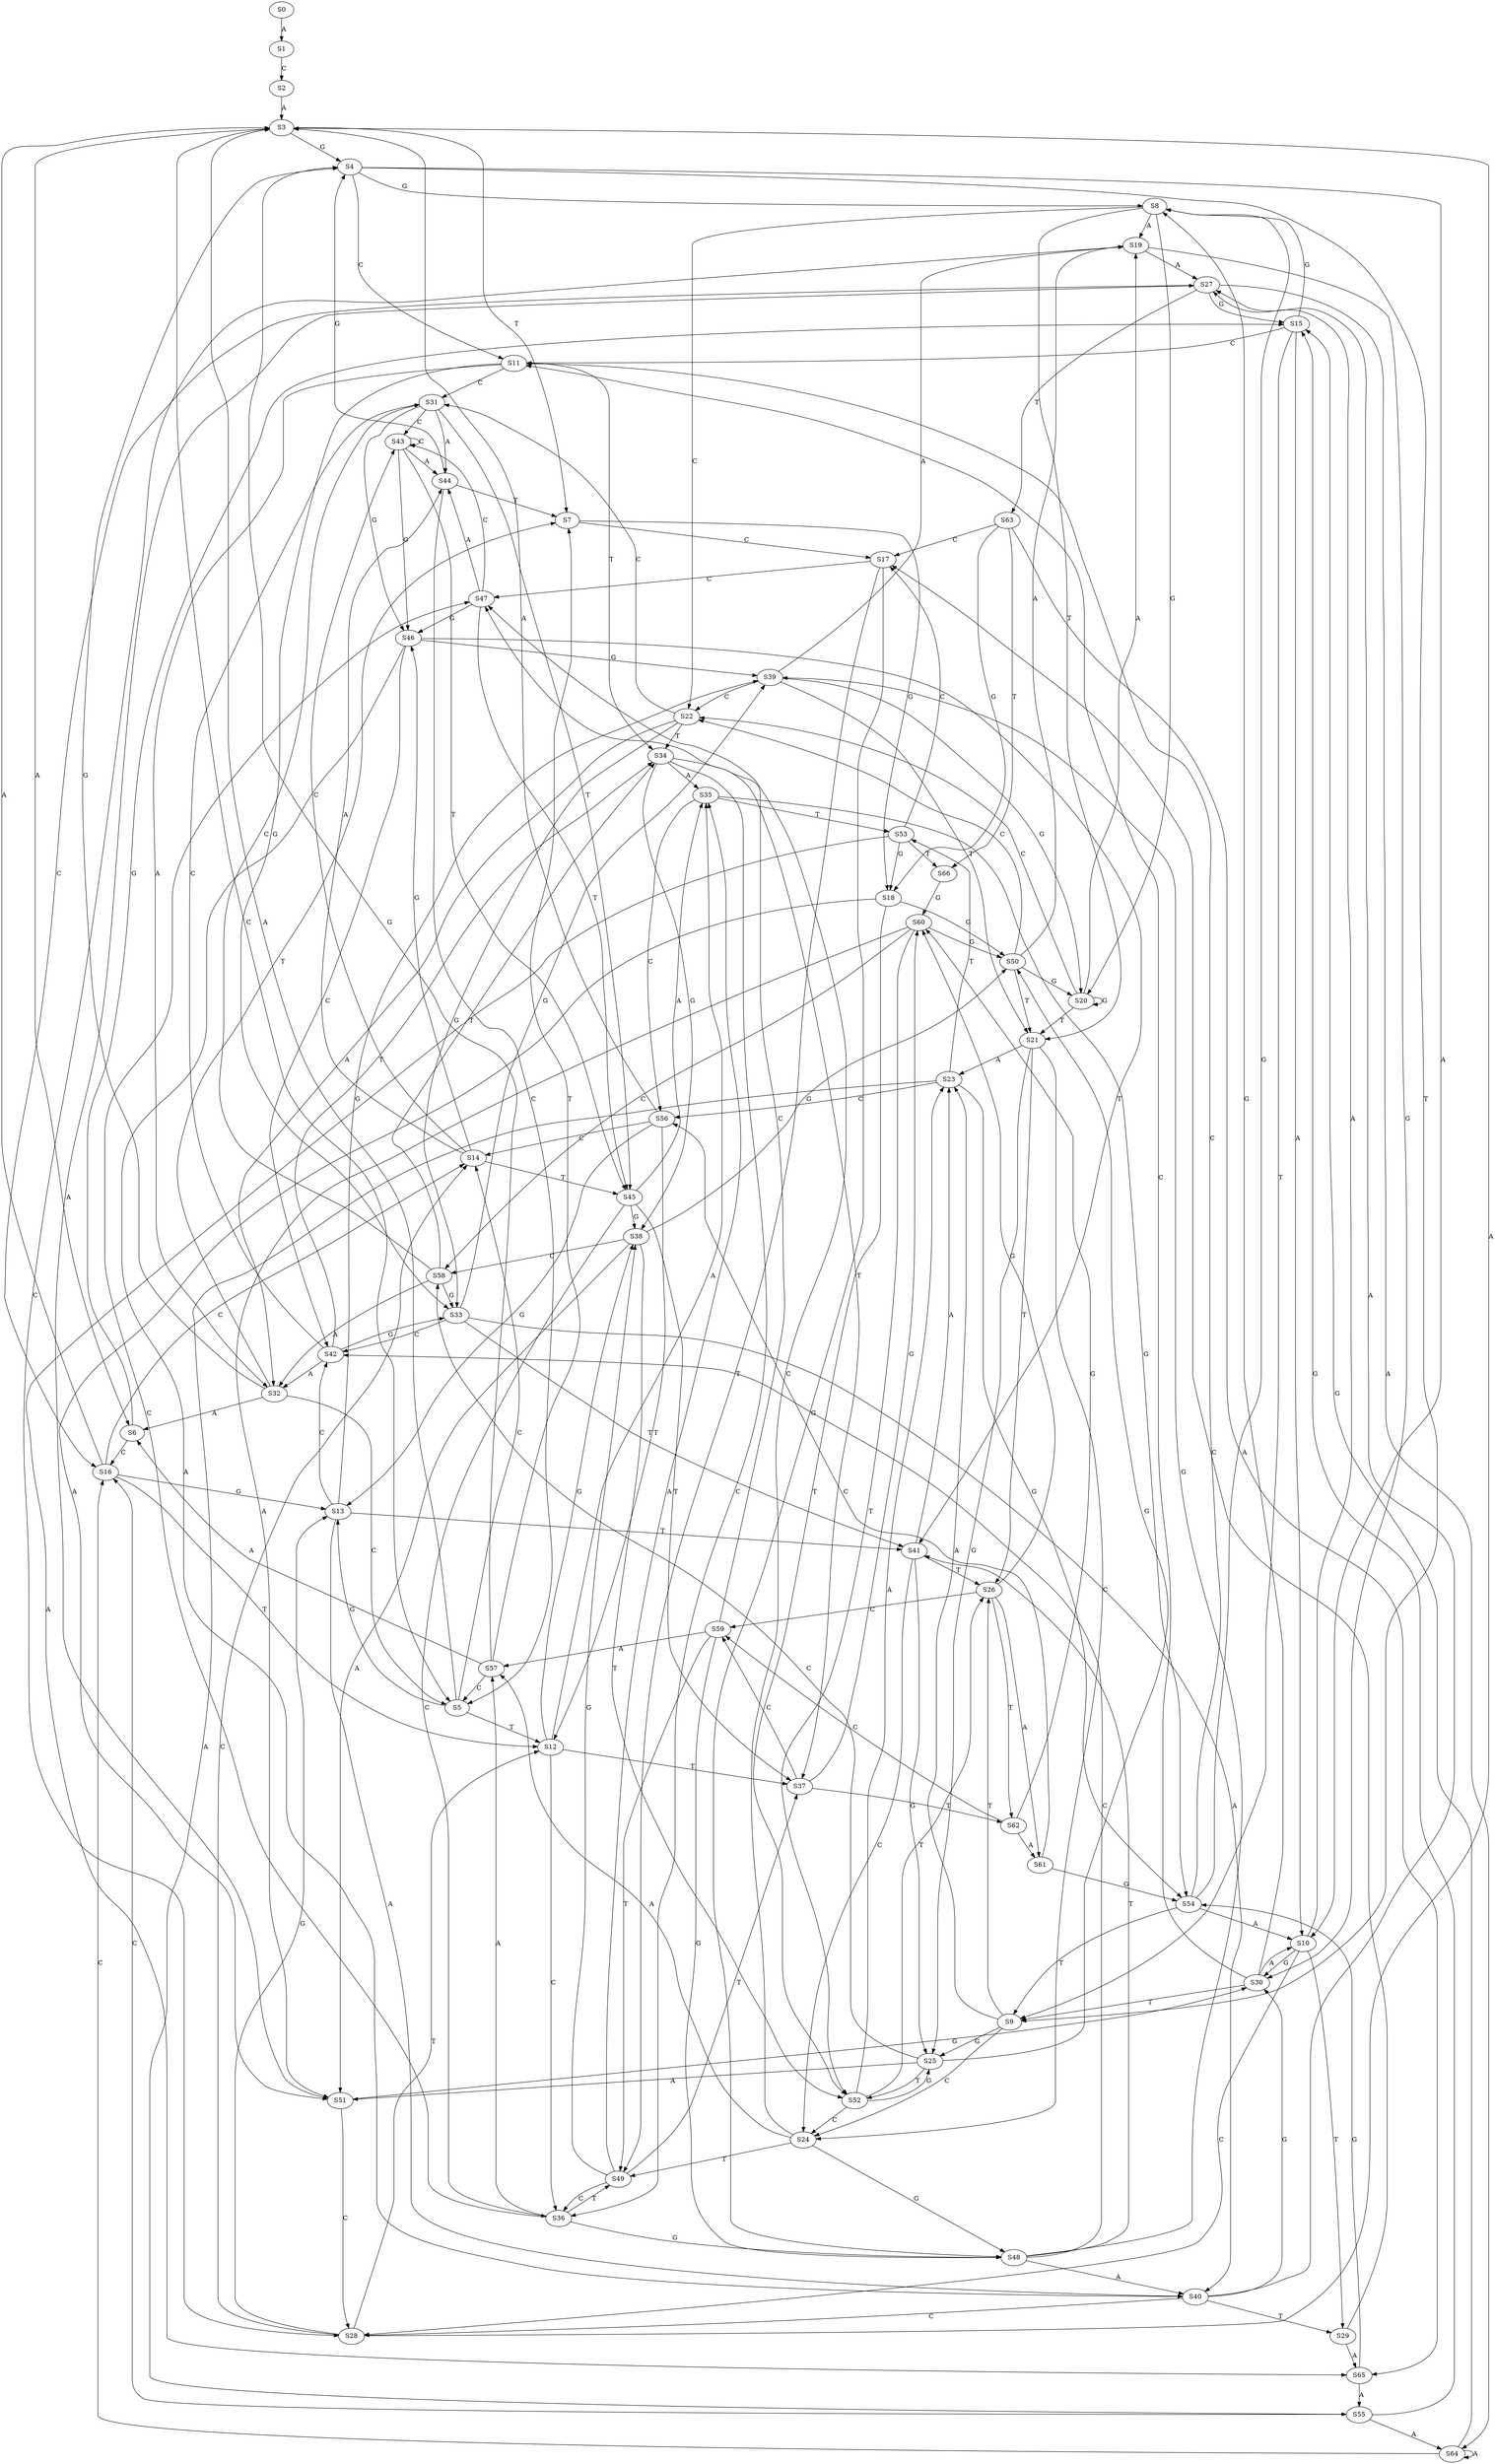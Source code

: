 strict digraph  {
	S0 -> S1 [ label = A ];
	S1 -> S2 [ label = C ];
	S2 -> S3 [ label = A ];
	S3 -> S4 [ label = G ];
	S3 -> S5 [ label = C ];
	S3 -> S6 [ label = A ];
	S3 -> S7 [ label = T ];
	S4 -> S8 [ label = G ];
	S4 -> S9 [ label = T ];
	S4 -> S10 [ label = A ];
	S4 -> S11 [ label = C ];
	S5 -> S12 [ label = T ];
	S5 -> S13 [ label = G ];
	S5 -> S3 [ label = A ];
	S5 -> S14 [ label = C ];
	S6 -> S15 [ label = G ];
	S6 -> S16 [ label = C ];
	S7 -> S17 [ label = C ];
	S7 -> S18 [ label = G ];
	S8 -> S19 [ label = A ];
	S8 -> S20 [ label = G ];
	S8 -> S21 [ label = T ];
	S8 -> S22 [ label = C ];
	S9 -> S23 [ label = A ];
	S9 -> S24 [ label = C ];
	S9 -> S25 [ label = G ];
	S9 -> S26 [ label = T ];
	S10 -> S27 [ label = A ];
	S10 -> S28 [ label = C ];
	S10 -> S29 [ label = T ];
	S10 -> S30 [ label = G ];
	S11 -> S31 [ label = C ];
	S11 -> S32 [ label = A ];
	S11 -> S33 [ label = G ];
	S11 -> S34 [ label = T ];
	S12 -> S35 [ label = A ];
	S12 -> S36 [ label = C ];
	S12 -> S37 [ label = T ];
	S12 -> S38 [ label = G ];
	S13 -> S39 [ label = G ];
	S13 -> S40 [ label = A ];
	S13 -> S41 [ label = T ];
	S13 -> S42 [ label = C ];
	S14 -> S43 [ label = C ];
	S14 -> S44 [ label = A ];
	S14 -> S45 [ label = T ];
	S14 -> S46 [ label = G ];
	S15 -> S9 [ label = T ];
	S15 -> S10 [ label = A ];
	S15 -> S11 [ label = C ];
	S15 -> S8 [ label = G ];
	S16 -> S3 [ label = A ];
	S16 -> S14 [ label = C ];
	S16 -> S13 [ label = G ];
	S16 -> S12 [ label = T ];
	S17 -> S47 [ label = C ];
	S17 -> S48 [ label = G ];
	S17 -> S49 [ label = T ];
	S18 -> S50 [ label = G ];
	S18 -> S51 [ label = A ];
	S18 -> S52 [ label = T ];
	S19 -> S27 [ label = A ];
	S19 -> S30 [ label = G ];
	S19 -> S28 [ label = C ];
	S20 -> S21 [ label = T ];
	S20 -> S22 [ label = C ];
	S20 -> S20 [ label = G ];
	S20 -> S19 [ label = A ];
	S21 -> S23 [ label = A ];
	S21 -> S24 [ label = C ];
	S21 -> S25 [ label = G ];
	S21 -> S26 [ label = T ];
	S22 -> S34 [ label = T ];
	S22 -> S31 [ label = C ];
	S22 -> S32 [ label = A ];
	S22 -> S33 [ label = G ];
	S23 -> S53 [ label = T ];
	S23 -> S54 [ label = G ];
	S23 -> S55 [ label = A ];
	S23 -> S56 [ label = C ];
	S24 -> S49 [ label = T ];
	S24 -> S48 [ label = G ];
	S24 -> S57 [ label = A ];
	S24 -> S47 [ label = C ];
	S25 -> S52 [ label = T ];
	S25 -> S50 [ label = G ];
	S25 -> S51 [ label = A ];
	S25 -> S58 [ label = C ];
	S26 -> S59 [ label = C ];
	S26 -> S60 [ label = G ];
	S26 -> S61 [ label = A ];
	S26 -> S62 [ label = T ];
	S27 -> S63 [ label = T ];
	S27 -> S16 [ label = C ];
	S27 -> S64 [ label = A ];
	S27 -> S15 [ label = G ];
	S28 -> S12 [ label = T ];
	S28 -> S13 [ label = G ];
	S28 -> S14 [ label = C ];
	S28 -> S3 [ label = A ];
	S29 -> S65 [ label = A ];
	S29 -> S17 [ label = C ];
	S30 -> S9 [ label = T ];
	S30 -> S8 [ label = G ];
	S30 -> S10 [ label = A ];
	S30 -> S11 [ label = C ];
	S31 -> S46 [ label = G ];
	S31 -> S44 [ label = A ];
	S31 -> S45 [ label = T ];
	S31 -> S43 [ label = C ];
	S32 -> S4 [ label = G ];
	S32 -> S5 [ label = C ];
	S32 -> S6 [ label = A ];
	S32 -> S7 [ label = T ];
	S33 -> S39 [ label = G ];
	S33 -> S40 [ label = A ];
	S33 -> S41 [ label = T ];
	S33 -> S42 [ label = C ];
	S34 -> S35 [ label = A ];
	S34 -> S36 [ label = C ];
	S34 -> S37 [ label = T ];
	S34 -> S38 [ label = G ];
	S35 -> S54 [ label = G ];
	S35 -> S53 [ label = T ];
	S35 -> S56 [ label = C ];
	S36 -> S49 [ label = T ];
	S36 -> S48 [ label = G ];
	S36 -> S47 [ label = C ];
	S36 -> S57 [ label = A ];
	S37 -> S59 [ label = C ];
	S37 -> S62 [ label = T ];
	S37 -> S60 [ label = G ];
	S38 -> S51 [ label = A ];
	S38 -> S58 [ label = C ];
	S38 -> S50 [ label = G ];
	S38 -> S52 [ label = T ];
	S39 -> S19 [ label = A ];
	S39 -> S20 [ label = G ];
	S39 -> S22 [ label = C ];
	S39 -> S21 [ label = T ];
	S40 -> S27 [ label = A ];
	S40 -> S28 [ label = C ];
	S40 -> S30 [ label = G ];
	S40 -> S29 [ label = T ];
	S41 -> S24 [ label = C ];
	S41 -> S23 [ label = A ];
	S41 -> S25 [ label = G ];
	S41 -> S26 [ label = T ];
	S42 -> S33 [ label = G ];
	S42 -> S34 [ label = T ];
	S42 -> S31 [ label = C ];
	S42 -> S32 [ label = A ];
	S43 -> S46 [ label = G ];
	S43 -> S43 [ label = C ];
	S43 -> S44 [ label = A ];
	S43 -> S45 [ label = T ];
	S44 -> S4 [ label = G ];
	S44 -> S7 [ label = T ];
	S44 -> S5 [ label = C ];
	S45 -> S38 [ label = G ];
	S45 -> S36 [ label = C ];
	S45 -> S37 [ label = T ];
	S45 -> S35 [ label = A ];
	S46 -> S40 [ label = A ];
	S46 -> S39 [ label = G ];
	S46 -> S41 [ label = T ];
	S46 -> S42 [ label = C ];
	S47 -> S43 [ label = C ];
	S47 -> S44 [ label = A ];
	S47 -> S45 [ label = T ];
	S47 -> S46 [ label = G ];
	S48 -> S39 [ label = G ];
	S48 -> S41 [ label = T ];
	S48 -> S42 [ label = C ];
	S48 -> S40 [ label = A ];
	S49 -> S38 [ label = G ];
	S49 -> S36 [ label = C ];
	S49 -> S35 [ label = A ];
	S49 -> S37 [ label = T ];
	S50 -> S20 [ label = G ];
	S50 -> S22 [ label = C ];
	S50 -> S19 [ label = A ];
	S50 -> S21 [ label = T ];
	S51 -> S30 [ label = G ];
	S51 -> S28 [ label = C ];
	S51 -> S27 [ label = A ];
	S52 -> S24 [ label = C ];
	S52 -> S26 [ label = T ];
	S52 -> S25 [ label = G ];
	S52 -> S23 [ label = A ];
	S53 -> S17 [ label = C ];
	S53 -> S65 [ label = A ];
	S53 -> S66 [ label = T ];
	S53 -> S18 [ label = G ];
	S54 -> S9 [ label = T ];
	S54 -> S10 [ label = A ];
	S54 -> S11 [ label = C ];
	S54 -> S8 [ label = G ];
	S55 -> S15 [ label = G ];
	S55 -> S64 [ label = A ];
	S55 -> S16 [ label = C ];
	S56 -> S13 [ label = G ];
	S56 -> S12 [ label = T ];
	S56 -> S3 [ label = A ];
	S56 -> S14 [ label = C ];
	S57 -> S7 [ label = T ];
	S57 -> S5 [ label = C ];
	S57 -> S6 [ label = A ];
	S57 -> S4 [ label = G ];
	S58 -> S31 [ label = C ];
	S58 -> S33 [ label = G ];
	S58 -> S34 [ label = T ];
	S58 -> S32 [ label = A ];
	S59 -> S57 [ label = A ];
	S59 -> S47 [ label = C ];
	S59 -> S48 [ label = G ];
	S59 -> S49 [ label = T ];
	S60 -> S50 [ label = G ];
	S60 -> S58 [ label = C ];
	S60 -> S52 [ label = T ];
	S60 -> S51 [ label = A ];
	S61 -> S56 [ label = C ];
	S61 -> S54 [ label = G ];
	S62 -> S60 [ label = G ];
	S62 -> S59 [ label = C ];
	S62 -> S61 [ label = A ];
	S63 -> S65 [ label = A ];
	S63 -> S17 [ label = C ];
	S63 -> S18 [ label = G ];
	S63 -> S66 [ label = T ];
	S64 -> S15 [ label = G ];
	S64 -> S16 [ label = C ];
	S64 -> S64 [ label = A ];
	S65 -> S54 [ label = G ];
	S65 -> S55 [ label = A ];
	S66 -> S60 [ label = G ];
}
